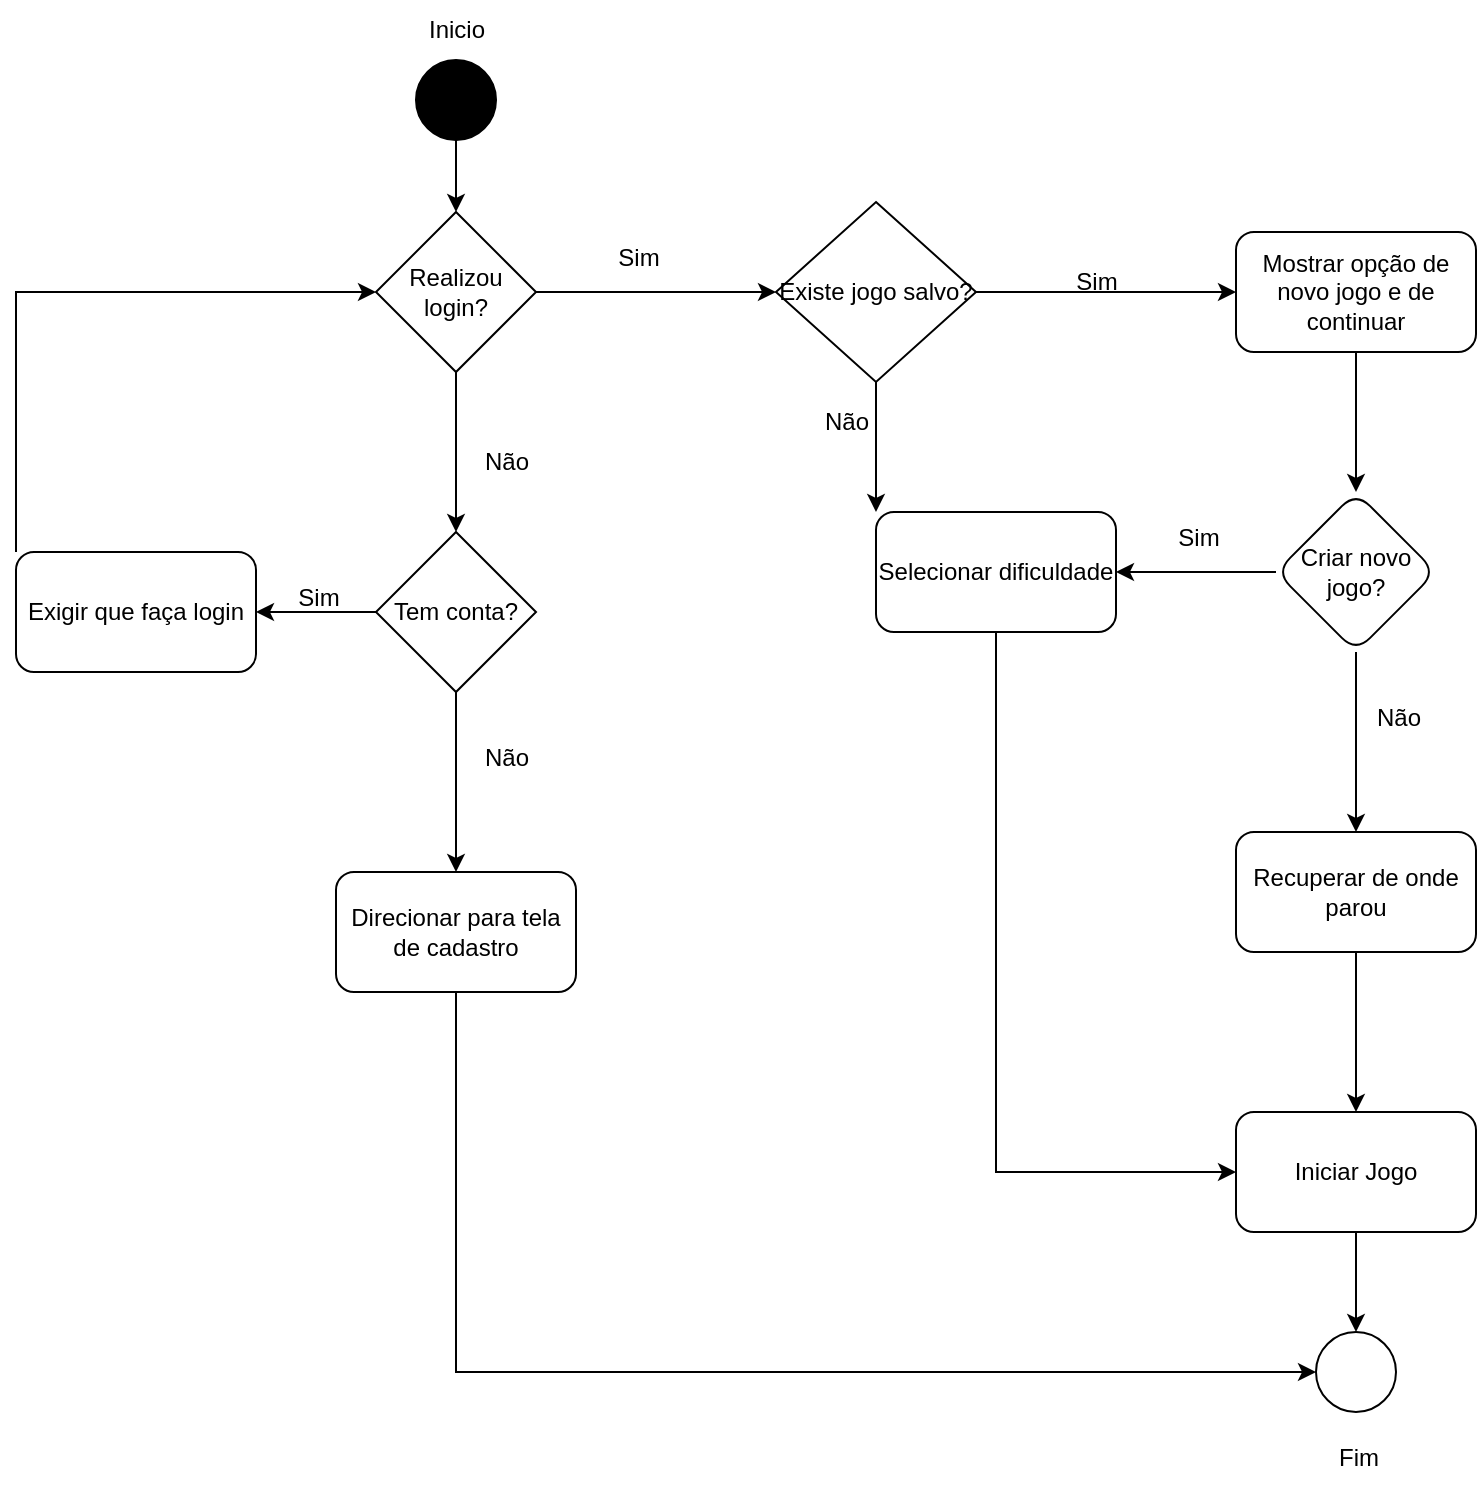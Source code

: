 <mxfile version="24.7.16">
  <diagram id="C5RBs43oDa-KdzZeNtuy" name="Page-1">
    <mxGraphModel dx="1593" dy="843" grid="1" gridSize="10" guides="1" tooltips="1" connect="1" arrows="1" fold="1" page="1" pageScale="1" pageWidth="827" pageHeight="1169" math="0" shadow="0">
      <root>
        <mxCell id="WIyWlLk6GJQsqaUBKTNV-0" />
        <mxCell id="WIyWlLk6GJQsqaUBKTNV-1" parent="WIyWlLk6GJQsqaUBKTNV-0" />
        <mxCell id="i73NXEQfCjXGW_iQUQH0-4" style="edgeStyle=orthogonalEdgeStyle;rounded=0;orthogonalLoop=1;jettySize=auto;html=1;" edge="1" parent="WIyWlLk6GJQsqaUBKTNV-1" source="i73NXEQfCjXGW_iQUQH0-0" target="i73NXEQfCjXGW_iQUQH0-3">
          <mxGeometry relative="1" as="geometry" />
        </mxCell>
        <mxCell id="i73NXEQfCjXGW_iQUQH0-0" value="" style="ellipse;whiteSpace=wrap;html=1;aspect=fixed;fillStyle=solid;fillColor=#000000;" vertex="1" parent="WIyWlLk6GJQsqaUBKTNV-1">
          <mxGeometry x="249" y="200" width="40" height="40" as="geometry" />
        </mxCell>
        <mxCell id="i73NXEQfCjXGW_iQUQH0-28" style="edgeStyle=orthogonalEdgeStyle;rounded=0;orthogonalLoop=1;jettySize=auto;html=1;entryX=0;entryY=0.5;entryDx=0;entryDy=0;" edge="1" parent="WIyWlLk6GJQsqaUBKTNV-1" source="i73NXEQfCjXGW_iQUQH0-1" target="i73NXEQfCjXGW_iQUQH0-26">
          <mxGeometry relative="1" as="geometry">
            <Array as="points">
              <mxPoint x="539" y="756" />
            </Array>
          </mxGeometry>
        </mxCell>
        <mxCell id="i73NXEQfCjXGW_iQUQH0-1" value="Selecionar dificuldade" style="rounded=1;whiteSpace=wrap;html=1;" vertex="1" parent="WIyWlLk6GJQsqaUBKTNV-1">
          <mxGeometry x="479" y="426" width="120" height="60" as="geometry" />
        </mxCell>
        <mxCell id="i73NXEQfCjXGW_iQUQH0-8" style="edgeStyle=orthogonalEdgeStyle;rounded=0;orthogonalLoop=1;jettySize=auto;html=1;entryX=0;entryY=0.5;entryDx=0;entryDy=0;" edge="1" parent="WIyWlLk6GJQsqaUBKTNV-1" source="i73NXEQfCjXGW_iQUQH0-3" target="i73NXEQfCjXGW_iQUQH0-6">
          <mxGeometry relative="1" as="geometry" />
        </mxCell>
        <mxCell id="i73NXEQfCjXGW_iQUQH0-35" value="" style="edgeStyle=orthogonalEdgeStyle;rounded=0;orthogonalLoop=1;jettySize=auto;html=1;" edge="1" parent="WIyWlLk6GJQsqaUBKTNV-1" source="i73NXEQfCjXGW_iQUQH0-3" target="i73NXEQfCjXGW_iQUQH0-34">
          <mxGeometry relative="1" as="geometry" />
        </mxCell>
        <mxCell id="i73NXEQfCjXGW_iQUQH0-3" value="Realizou login?" style="rhombus;whiteSpace=wrap;html=1;" vertex="1" parent="WIyWlLk6GJQsqaUBKTNV-1">
          <mxGeometry x="229" y="276" width="80" height="80" as="geometry" />
        </mxCell>
        <mxCell id="i73NXEQfCjXGW_iQUQH0-9" style="edgeStyle=orthogonalEdgeStyle;rounded=0;orthogonalLoop=1;jettySize=auto;html=1;entryX=0;entryY=0;entryDx=0;entryDy=0;" edge="1" parent="WIyWlLk6GJQsqaUBKTNV-1" source="i73NXEQfCjXGW_iQUQH0-6" target="i73NXEQfCjXGW_iQUQH0-1">
          <mxGeometry relative="1" as="geometry" />
        </mxCell>
        <mxCell id="i73NXEQfCjXGW_iQUQH0-17" value="" style="edgeStyle=orthogonalEdgeStyle;rounded=0;orthogonalLoop=1;jettySize=auto;html=1;" edge="1" parent="WIyWlLk6GJQsqaUBKTNV-1" source="i73NXEQfCjXGW_iQUQH0-6" target="i73NXEQfCjXGW_iQUQH0-16">
          <mxGeometry relative="1" as="geometry" />
        </mxCell>
        <mxCell id="i73NXEQfCjXGW_iQUQH0-6" value="Existe jogo salvo?" style="rhombus;whiteSpace=wrap;html=1;" vertex="1" parent="WIyWlLk6GJQsqaUBKTNV-1">
          <mxGeometry x="429" y="271" width="100" height="90" as="geometry" />
        </mxCell>
        <mxCell id="i73NXEQfCjXGW_iQUQH0-10" value="Não" style="text;html=1;align=center;verticalAlign=middle;resizable=0;points=[];autosize=1;strokeColor=none;fillColor=none;" vertex="1" parent="WIyWlLk6GJQsqaUBKTNV-1">
          <mxGeometry x="439" y="366" width="50" height="30" as="geometry" />
        </mxCell>
        <mxCell id="i73NXEQfCjXGW_iQUQH0-20" value="" style="edgeStyle=orthogonalEdgeStyle;rounded=0;orthogonalLoop=1;jettySize=auto;html=1;" edge="1" parent="WIyWlLk6GJQsqaUBKTNV-1" source="i73NXEQfCjXGW_iQUQH0-16" target="i73NXEQfCjXGW_iQUQH0-19">
          <mxGeometry relative="1" as="geometry" />
        </mxCell>
        <mxCell id="i73NXEQfCjXGW_iQUQH0-16" value="Mostrar opção de novo jogo e de continuar" style="rounded=1;whiteSpace=wrap;html=1;" vertex="1" parent="WIyWlLk6GJQsqaUBKTNV-1">
          <mxGeometry x="659" y="286" width="120" height="60" as="geometry" />
        </mxCell>
        <mxCell id="i73NXEQfCjXGW_iQUQH0-18" value="Sim" style="text;html=1;align=center;verticalAlign=middle;resizable=0;points=[];autosize=1;strokeColor=none;fillColor=none;" vertex="1" parent="WIyWlLk6GJQsqaUBKTNV-1">
          <mxGeometry x="569" y="296" width="40" height="30" as="geometry" />
        </mxCell>
        <mxCell id="i73NXEQfCjXGW_iQUQH0-21" value="" style="edgeStyle=orthogonalEdgeStyle;rounded=0;orthogonalLoop=1;jettySize=auto;html=1;" edge="1" parent="WIyWlLk6GJQsqaUBKTNV-1" source="i73NXEQfCjXGW_iQUQH0-19" target="i73NXEQfCjXGW_iQUQH0-1">
          <mxGeometry relative="1" as="geometry" />
        </mxCell>
        <mxCell id="i73NXEQfCjXGW_iQUQH0-24" value="" style="edgeStyle=orthogonalEdgeStyle;rounded=0;orthogonalLoop=1;jettySize=auto;html=1;" edge="1" parent="WIyWlLk6GJQsqaUBKTNV-1" source="i73NXEQfCjXGW_iQUQH0-19" target="i73NXEQfCjXGW_iQUQH0-23">
          <mxGeometry relative="1" as="geometry" />
        </mxCell>
        <mxCell id="i73NXEQfCjXGW_iQUQH0-19" value="Criar novo jogo?" style="rhombus;whiteSpace=wrap;html=1;rounded=1;" vertex="1" parent="WIyWlLk6GJQsqaUBKTNV-1">
          <mxGeometry x="679" y="416" width="80" height="80" as="geometry" />
        </mxCell>
        <mxCell id="i73NXEQfCjXGW_iQUQH0-22" value="Sim" style="text;html=1;align=center;verticalAlign=middle;resizable=0;points=[];autosize=1;strokeColor=none;fillColor=none;" vertex="1" parent="WIyWlLk6GJQsqaUBKTNV-1">
          <mxGeometry x="620" y="424" width="40" height="30" as="geometry" />
        </mxCell>
        <mxCell id="i73NXEQfCjXGW_iQUQH0-27" value="" style="edgeStyle=orthogonalEdgeStyle;rounded=0;orthogonalLoop=1;jettySize=auto;html=1;" edge="1" parent="WIyWlLk6GJQsqaUBKTNV-1" source="i73NXEQfCjXGW_iQUQH0-23" target="i73NXEQfCjXGW_iQUQH0-26">
          <mxGeometry relative="1" as="geometry" />
        </mxCell>
        <mxCell id="i73NXEQfCjXGW_iQUQH0-23" value="Recuperar de onde parou" style="rounded=1;whiteSpace=wrap;html=1;" vertex="1" parent="WIyWlLk6GJQsqaUBKTNV-1">
          <mxGeometry x="659" y="586" width="120" height="60" as="geometry" />
        </mxCell>
        <mxCell id="i73NXEQfCjXGW_iQUQH0-25" value="Não" style="text;html=1;align=center;verticalAlign=middle;resizable=0;points=[];autosize=1;strokeColor=none;fillColor=none;" vertex="1" parent="WIyWlLk6GJQsqaUBKTNV-1">
          <mxGeometry x="715" y="514" width="50" height="30" as="geometry" />
        </mxCell>
        <mxCell id="i73NXEQfCjXGW_iQUQH0-32" style="edgeStyle=orthogonalEdgeStyle;rounded=0;orthogonalLoop=1;jettySize=auto;html=1;" edge="1" parent="WIyWlLk6GJQsqaUBKTNV-1" source="i73NXEQfCjXGW_iQUQH0-26" target="i73NXEQfCjXGW_iQUQH0-29">
          <mxGeometry relative="1" as="geometry" />
        </mxCell>
        <mxCell id="i73NXEQfCjXGW_iQUQH0-26" value="Iniciar Jogo" style="whiteSpace=wrap;html=1;rounded=1;" vertex="1" parent="WIyWlLk6GJQsqaUBKTNV-1">
          <mxGeometry x="659" y="726" width="120" height="60" as="geometry" />
        </mxCell>
        <mxCell id="i73NXEQfCjXGW_iQUQH0-29" value="" style="ellipse;whiteSpace=wrap;html=1;aspect=fixed;" vertex="1" parent="WIyWlLk6GJQsqaUBKTNV-1">
          <mxGeometry x="699" y="836" width="40" height="40" as="geometry" />
        </mxCell>
        <mxCell id="i73NXEQfCjXGW_iQUQH0-30" value="Inicio" style="text;html=1;align=center;verticalAlign=middle;resizable=0;points=[];autosize=1;strokeColor=none;fillColor=none;" vertex="1" parent="WIyWlLk6GJQsqaUBKTNV-1">
          <mxGeometry x="244" y="170" width="50" height="30" as="geometry" />
        </mxCell>
        <mxCell id="i73NXEQfCjXGW_iQUQH0-31" value="Fim" style="text;html=1;align=center;verticalAlign=middle;resizable=0;points=[];autosize=1;strokeColor=none;fillColor=none;" vertex="1" parent="WIyWlLk6GJQsqaUBKTNV-1">
          <mxGeometry x="700" y="884" width="40" height="30" as="geometry" />
        </mxCell>
        <mxCell id="i73NXEQfCjXGW_iQUQH0-41" value="" style="edgeStyle=orthogonalEdgeStyle;rounded=0;orthogonalLoop=1;jettySize=auto;html=1;" edge="1" parent="WIyWlLk6GJQsqaUBKTNV-1" source="i73NXEQfCjXGW_iQUQH0-34" target="i73NXEQfCjXGW_iQUQH0-40">
          <mxGeometry relative="1" as="geometry" />
        </mxCell>
        <mxCell id="i73NXEQfCjXGW_iQUQH0-44" value="" style="edgeStyle=orthogonalEdgeStyle;rounded=0;orthogonalLoop=1;jettySize=auto;html=1;" edge="1" parent="WIyWlLk6GJQsqaUBKTNV-1" source="i73NXEQfCjXGW_iQUQH0-34" target="i73NXEQfCjXGW_iQUQH0-43">
          <mxGeometry relative="1" as="geometry" />
        </mxCell>
        <mxCell id="i73NXEQfCjXGW_iQUQH0-34" value="Tem conta?" style="rhombus;whiteSpace=wrap;html=1;" vertex="1" parent="WIyWlLk6GJQsqaUBKTNV-1">
          <mxGeometry x="229" y="436" width="80" height="80" as="geometry" />
        </mxCell>
        <mxCell id="i73NXEQfCjXGW_iQUQH0-36" value="Sim" style="text;html=1;align=center;verticalAlign=middle;resizable=0;points=[];autosize=1;strokeColor=none;fillColor=none;" vertex="1" parent="WIyWlLk6GJQsqaUBKTNV-1">
          <mxGeometry x="340" y="284" width="40" height="30" as="geometry" />
        </mxCell>
        <mxCell id="i73NXEQfCjXGW_iQUQH0-37" value="Não" style="text;html=1;align=center;verticalAlign=middle;resizable=0;points=[];autosize=1;strokeColor=none;fillColor=none;" vertex="1" parent="WIyWlLk6GJQsqaUBKTNV-1">
          <mxGeometry x="269" y="386" width="50" height="30" as="geometry" />
        </mxCell>
        <mxCell id="i73NXEQfCjXGW_iQUQH0-47" style="edgeStyle=orthogonalEdgeStyle;rounded=0;orthogonalLoop=1;jettySize=auto;html=1;exitX=0;exitY=0;exitDx=0;exitDy=0;entryX=0;entryY=0.5;entryDx=0;entryDy=0;" edge="1" parent="WIyWlLk6GJQsqaUBKTNV-1" source="i73NXEQfCjXGW_iQUQH0-40" target="i73NXEQfCjXGW_iQUQH0-3">
          <mxGeometry relative="1" as="geometry">
            <Array as="points">
              <mxPoint x="49" y="316" />
            </Array>
          </mxGeometry>
        </mxCell>
        <mxCell id="i73NXEQfCjXGW_iQUQH0-40" value="Exigir que faça login" style="rounded=1;whiteSpace=wrap;html=1;" vertex="1" parent="WIyWlLk6GJQsqaUBKTNV-1">
          <mxGeometry x="49" y="446" width="120" height="60" as="geometry" />
        </mxCell>
        <mxCell id="i73NXEQfCjXGW_iQUQH0-42" value="Sim" style="text;html=1;align=center;verticalAlign=middle;resizable=0;points=[];autosize=1;strokeColor=none;fillColor=none;" vertex="1" parent="WIyWlLk6GJQsqaUBKTNV-1">
          <mxGeometry x="180" y="454" width="40" height="30" as="geometry" />
        </mxCell>
        <mxCell id="i73NXEQfCjXGW_iQUQH0-46" style="edgeStyle=orthogonalEdgeStyle;rounded=0;orthogonalLoop=1;jettySize=auto;html=1;entryX=0;entryY=0.5;entryDx=0;entryDy=0;" edge="1" parent="WIyWlLk6GJQsqaUBKTNV-1" source="i73NXEQfCjXGW_iQUQH0-43" target="i73NXEQfCjXGW_iQUQH0-29">
          <mxGeometry relative="1" as="geometry">
            <Array as="points">
              <mxPoint x="269" y="856" />
            </Array>
          </mxGeometry>
        </mxCell>
        <mxCell id="i73NXEQfCjXGW_iQUQH0-43" value="Direcionar para tela de cadastro" style="rounded=1;whiteSpace=wrap;html=1;" vertex="1" parent="WIyWlLk6GJQsqaUBKTNV-1">
          <mxGeometry x="209" y="606" width="120" height="60" as="geometry" />
        </mxCell>
        <mxCell id="i73NXEQfCjXGW_iQUQH0-45" value="Não" style="text;html=1;align=center;verticalAlign=middle;resizable=0;points=[];autosize=1;strokeColor=none;fillColor=none;" vertex="1" parent="WIyWlLk6GJQsqaUBKTNV-1">
          <mxGeometry x="269" y="534" width="50" height="30" as="geometry" />
        </mxCell>
      </root>
    </mxGraphModel>
  </diagram>
</mxfile>
